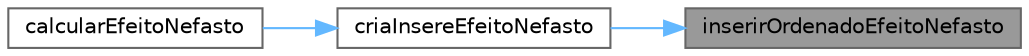 digraph "inserirOrdenadoEfeitoNefasto"
{
 // LATEX_PDF_SIZE
  bgcolor="transparent";
  edge [fontname=Helvetica,fontsize=10,labelfontname=Helvetica,labelfontsize=10];
  node [fontname=Helvetica,fontsize=10,shape=box,height=0.2,width=0.4];
  rankdir="RL";
  Node1 [id="Node000001",label="inserirOrdenadoEfeitoNefasto",height=0.2,width=0.4,color="gray40", fillcolor="grey60", style="filled", fontcolor="black",tooltip="funcao para inserir os efeitos nefastos de forma ordenada"];
  Node1 -> Node2 [id="edge3_Node000001_Node000002",dir="back",color="steelblue1",style="solid",tooltip=" "];
  Node2 [id="Node000002",label="criaInsereEfeitoNefasto",height=0.2,width=0.4,color="grey40", fillcolor="white", style="filled",URL="$funcoes_8c.html#a0d04a87299c850f40d81c0d017de586f",tooltip="funcao auxiliar para criar e inserir o efeito nefasto"];
  Node2 -> Node3 [id="edge4_Node000002_Node000003",dir="back",color="steelblue1",style="solid",tooltip=" "];
  Node3 [id="Node000003",label="calcularEfeitoNefasto",height=0.2,width=0.4,color="grey40", fillcolor="white", style="filled",URL="$funcoes_8c.html#a0f79a8128b3ef6953884367b9e4e1799",tooltip="funcao para calcular o efeito nefasto"];
}
